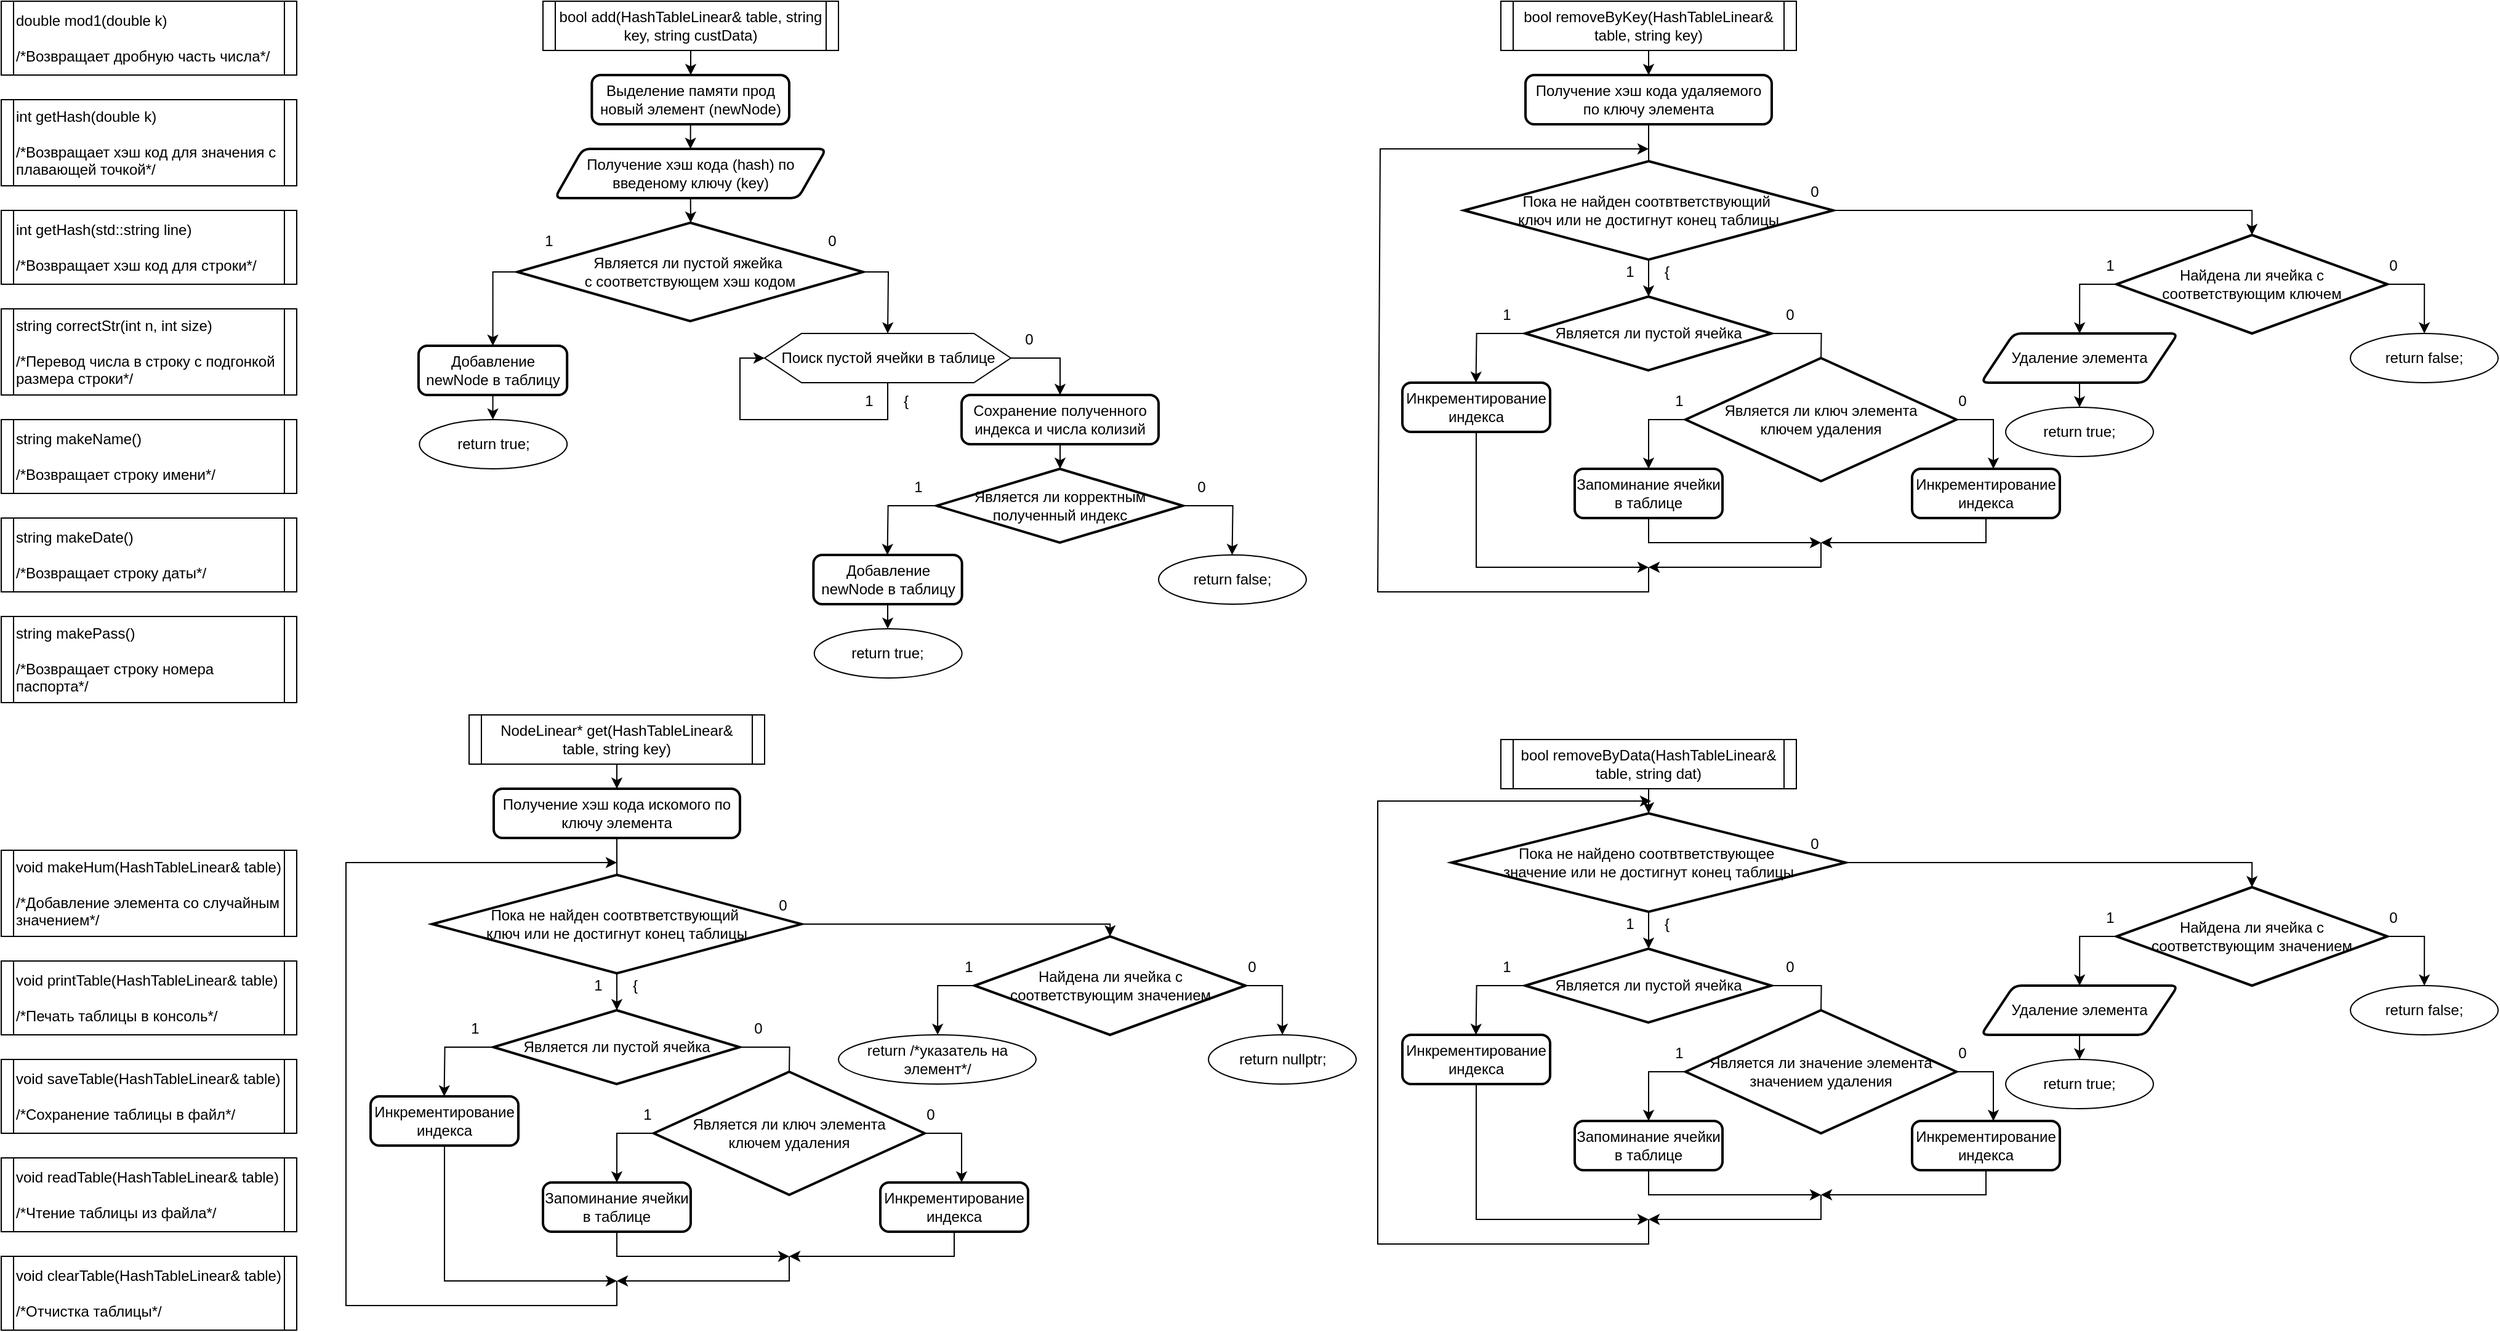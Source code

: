 <mxfile version="24.4.0" type="device">
  <diagram name="Страница — 1" id="rGrHHUrXfjMIFii0UpsW">
    <mxGraphModel dx="1095" dy="1260" grid="1" gridSize="10" guides="1" tooltips="1" connect="1" arrows="1" fold="1" page="1" pageScale="1" pageWidth="827" pageHeight="1169" math="0" shadow="0">
      <root>
        <mxCell id="0" />
        <mxCell id="1" parent="0" />
        <mxCell id="qYmYGDqK28Jx-tqPWHub-1" value="double mod1(double k)&lt;div&gt;&lt;br&gt;&lt;/div&gt;&lt;div&gt;/*Возвращает дробную часть числа*/&lt;/div&gt;" style="shape=process;whiteSpace=wrap;html=1;backgroundOutline=1;align=left;size=0.042;" parent="1" vertex="1">
          <mxGeometry x="40" y="40" width="240" height="60" as="geometry" />
        </mxCell>
        <mxCell id="qYmYGDqK28Jx-tqPWHub-2" value="int getHash(double k)&lt;div&gt;&lt;br&gt;&lt;/div&gt;&lt;div&gt;/*Возвращает хэш код для значения с плавающей точкой*/&lt;/div&gt;" style="shape=process;whiteSpace=wrap;html=1;backgroundOutline=1;align=left;size=0.042;" parent="1" vertex="1">
          <mxGeometry x="40" y="120" width="240" height="70" as="geometry" />
        </mxCell>
        <mxCell id="qYmYGDqK28Jx-tqPWHub-4" value="int getHash(std::string line)&lt;div&gt;&lt;br&gt;&lt;/div&gt;&lt;div&gt;/&lt;span style=&quot;background-color: initial;&quot;&gt;*Возвращает хэш код для строки*/&lt;/span&gt;&lt;/div&gt;" style="shape=process;whiteSpace=wrap;html=1;backgroundOutline=1;align=left;size=0.042;" parent="1" vertex="1">
          <mxGeometry x="40" y="210" width="240" height="60" as="geometry" />
        </mxCell>
        <mxCell id="qYmYGDqK28Jx-tqPWHub-5" value="string correctStr(int n, int size)&lt;br&gt;&lt;div&gt;&lt;br&gt;&lt;/div&gt;&lt;div&gt;/*Перевод числа в строку с подгонкой размера строки*/&lt;/div&gt;" style="shape=process;whiteSpace=wrap;html=1;backgroundOutline=1;align=left;size=0.042;" parent="1" vertex="1">
          <mxGeometry x="40" y="290" width="240" height="70" as="geometry" />
        </mxCell>
        <mxCell id="qYmYGDqK28Jx-tqPWHub-8" value="string makeName()&lt;div&gt;&lt;br&gt;&lt;/div&gt;&lt;div&gt;/*Возвращает строку имени*/&lt;/div&gt;" style="shape=process;whiteSpace=wrap;html=1;backgroundOutline=1;align=left;size=0.042;" parent="1" vertex="1">
          <mxGeometry x="40" y="380" width="240" height="60" as="geometry" />
        </mxCell>
        <mxCell id="qYmYGDqK28Jx-tqPWHub-9" value="string makeDate()&lt;div&gt;&lt;br&gt;&lt;/div&gt;&lt;div&gt;/*Возвращает строку даты*/&lt;/div&gt;" style="shape=process;whiteSpace=wrap;html=1;backgroundOutline=1;align=left;size=0.042;" parent="1" vertex="1">
          <mxGeometry x="40" y="460" width="240" height="60" as="geometry" />
        </mxCell>
        <mxCell id="qYmYGDqK28Jx-tqPWHub-10" value="&lt;div&gt;string makePass()&lt;br&gt;&lt;/div&gt;&lt;div&gt;&lt;br&gt;&lt;/div&gt;&lt;div&gt;/*Возвращает строку номера паспорта*/&lt;/div&gt;" style="shape=process;whiteSpace=wrap;html=1;backgroundOutline=1;align=left;size=0.042;" parent="1" vertex="1">
          <mxGeometry x="40" y="540" width="240" height="70" as="geometry" />
        </mxCell>
        <mxCell id="qYmYGDqK28Jx-tqPWHub-12" style="edgeStyle=orthogonalEdgeStyle;rounded=0;orthogonalLoop=1;jettySize=auto;html=1;exitX=0.5;exitY=1;exitDx=0;exitDy=0;" parent="1" source="qYmYGDqK28Jx-tqPWHub-11" target="qYmYGDqK28Jx-tqPWHub-13" edge="1">
          <mxGeometry relative="1" as="geometry">
            <mxPoint x="599.842" y="120" as="targetPoint" />
          </mxGeometry>
        </mxCell>
        <mxCell id="qYmYGDqK28Jx-tqPWHub-11" value="bool add(HashTableLinear&amp;amp; table, string key, string custData)" style="shape=process;whiteSpace=wrap;html=1;backgroundOutline=1;size=0.042;" parent="1" vertex="1">
          <mxGeometry x="480" y="40" width="240" height="40" as="geometry" />
        </mxCell>
        <mxCell id="qYmYGDqK28Jx-tqPWHub-14" style="edgeStyle=orthogonalEdgeStyle;rounded=0;orthogonalLoop=1;jettySize=auto;html=1;exitX=0.5;exitY=1;exitDx=0;exitDy=0;" parent="1" source="qYmYGDqK28Jx-tqPWHub-13" target="qYmYGDqK28Jx-tqPWHub-15" edge="1">
          <mxGeometry relative="1" as="geometry">
            <mxPoint x="599.842" y="180" as="targetPoint" />
          </mxGeometry>
        </mxCell>
        <mxCell id="qYmYGDqK28Jx-tqPWHub-13" value="Выделение памяти прод новый элемент (newNode)" style="rounded=1;whiteSpace=wrap;html=1;absoluteArcSize=1;arcSize=14;strokeWidth=2;" parent="1" vertex="1">
          <mxGeometry x="519.68" y="100" width="160.32" height="40" as="geometry" />
        </mxCell>
        <mxCell id="qYmYGDqK28Jx-tqPWHub-16" style="edgeStyle=orthogonalEdgeStyle;rounded=0;orthogonalLoop=1;jettySize=auto;html=1;exitX=0.5;exitY=1;exitDx=0;exitDy=0;" parent="1" source="qYmYGDqK28Jx-tqPWHub-15" edge="1">
          <mxGeometry relative="1" as="geometry">
            <mxPoint x="600" y="220" as="targetPoint" />
          </mxGeometry>
        </mxCell>
        <mxCell id="qYmYGDqK28Jx-tqPWHub-15" value="Получение хэш кода (hash) по введеному ключу (key)" style="shape=parallelogram;html=1;strokeWidth=2;perimeter=parallelogramPerimeter;whiteSpace=wrap;rounded=1;arcSize=12;size=0.103;" parent="1" vertex="1">
          <mxGeometry x="489.68" y="160" width="220.32" height="40" as="geometry" />
        </mxCell>
        <mxCell id="qYmYGDqK28Jx-tqPWHub-23" style="edgeStyle=orthogonalEdgeStyle;rounded=0;orthogonalLoop=1;jettySize=auto;html=1;exitX=0;exitY=0.5;exitDx=0;exitDy=0;exitPerimeter=0;entryX=0.5;entryY=0;entryDx=0;entryDy=0;" parent="1" source="qYmYGDqK28Jx-tqPWHub-25" target="qYmYGDqK28Jx-tqPWHub-28" edge="1">
          <mxGeometry relative="1" as="geometry">
            <mxPoint x="440" y="310" as="targetPoint" />
            <Array as="points">
              <mxPoint x="439" y="260" />
            </Array>
          </mxGeometry>
        </mxCell>
        <mxCell id="qYmYGDqK28Jx-tqPWHub-24" style="edgeStyle=orthogonalEdgeStyle;rounded=0;orthogonalLoop=1;jettySize=auto;html=1;exitX=1;exitY=0.5;exitDx=0;exitDy=0;exitPerimeter=0;" parent="1" source="qYmYGDqK28Jx-tqPWHub-25" edge="1">
          <mxGeometry relative="1" as="geometry">
            <mxPoint x="760" y="310" as="targetPoint" />
          </mxGeometry>
        </mxCell>
        <mxCell id="qYmYGDqK28Jx-tqPWHub-25" value="Является ли пустой яжейка&amp;nbsp;&lt;div&gt;с соответствующем хэш кодом&lt;/div&gt;" style="strokeWidth=2;html=1;shape=mxgraph.flowchart.decision;whiteSpace=wrap;" parent="1" vertex="1">
          <mxGeometry x="459.2" y="220" width="280.8" height="80" as="geometry" />
        </mxCell>
        <mxCell id="qYmYGDqK28Jx-tqPWHub-26" value="1" style="text;html=1;strokeColor=none;fillColor=none;align=center;verticalAlign=middle;whiteSpace=wrap;rounded=0;" parent="1" vertex="1">
          <mxGeometry x="469.6" y="220" width="30" height="30" as="geometry" />
        </mxCell>
        <mxCell id="qYmYGDqK28Jx-tqPWHub-27" value="0" style="text;html=1;strokeColor=none;fillColor=none;align=center;verticalAlign=middle;whiteSpace=wrap;rounded=0;" parent="1" vertex="1">
          <mxGeometry x="699.6" y="220" width="30" height="30" as="geometry" />
        </mxCell>
        <mxCell id="qYmYGDqK28Jx-tqPWHub-29" style="edgeStyle=orthogonalEdgeStyle;rounded=0;orthogonalLoop=1;jettySize=auto;html=1;exitX=0.5;exitY=1;exitDx=0;exitDy=0;" parent="1" source="qYmYGDqK28Jx-tqPWHub-28" target="qYmYGDqK28Jx-tqPWHub-30" edge="1">
          <mxGeometry relative="1" as="geometry">
            <mxPoint x="439.63" y="400" as="targetPoint" />
          </mxGeometry>
        </mxCell>
        <mxCell id="qYmYGDqK28Jx-tqPWHub-28" value="Добавление newNode в таблицу" style="rounded=1;whiteSpace=wrap;html=1;absoluteArcSize=1;arcSize=14;strokeWidth=2;" parent="1" vertex="1">
          <mxGeometry x="378.96" y="320" width="120.64" height="40" as="geometry" />
        </mxCell>
        <mxCell id="qYmYGDqK28Jx-tqPWHub-30" value="return true;" style="ellipse;whiteSpace=wrap;html=1;" parent="1" vertex="1">
          <mxGeometry x="379.63" y="380" width="120" height="40" as="geometry" />
        </mxCell>
        <mxCell id="qYmYGDqK28Jx-tqPWHub-31" style="edgeStyle=orthogonalEdgeStyle;rounded=0;orthogonalLoop=1;jettySize=auto;html=1;exitX=0.5;exitY=1;exitDx=0;exitDy=0;entryX=0;entryY=0.5;entryDx=0;entryDy=0;" parent="1" source="qYmYGDqK28Jx-tqPWHub-33" target="qYmYGDqK28Jx-tqPWHub-33" edge="1">
          <mxGeometry relative="1" as="geometry">
            <mxPoint x="760" y="390" as="targetPoint" />
            <Array as="points">
              <mxPoint x="760" y="380" />
              <mxPoint x="640" y="380" />
              <mxPoint x="640" y="330" />
            </Array>
          </mxGeometry>
        </mxCell>
        <mxCell id="qYmYGDqK28Jx-tqPWHub-32" style="edgeStyle=orthogonalEdgeStyle;rounded=0;orthogonalLoop=1;jettySize=auto;html=1;exitX=1;exitY=0.5;exitDx=0;exitDy=0;" parent="1" source="qYmYGDqK28Jx-tqPWHub-33" edge="1">
          <mxGeometry relative="1" as="geometry">
            <mxPoint x="900" y="360" as="targetPoint" />
            <Array as="points">
              <mxPoint x="900" y="330" />
            </Array>
          </mxGeometry>
        </mxCell>
        <mxCell id="qYmYGDqK28Jx-tqPWHub-33" value="Поиск пустой ячейки в таблице" style="verticalLabelPosition=middle;verticalAlign=middle;html=1;shape=hexagon;perimeter=hexagonPerimeter2;arcSize=6;size=0.15;labelPosition=center;align=center;" parent="1" vertex="1">
          <mxGeometry x="660" y="310" width="200" height="40" as="geometry" />
        </mxCell>
        <mxCell id="qYmYGDqK28Jx-tqPWHub-34" value="1" style="text;html=1;strokeColor=none;fillColor=none;align=center;verticalAlign=middle;whiteSpace=wrap;rounded=0;" parent="1" vertex="1">
          <mxGeometry x="730" y="350" width="30" height="30" as="geometry" />
        </mxCell>
        <mxCell id="qYmYGDqK28Jx-tqPWHub-35" value="{" style="text;html=1;strokeColor=none;fillColor=none;align=center;verticalAlign=middle;whiteSpace=wrap;rounded=0;" parent="1" vertex="1">
          <mxGeometry x="760" y="350" width="30" height="30" as="geometry" />
        </mxCell>
        <mxCell id="qYmYGDqK28Jx-tqPWHub-36" value="0" style="text;html=1;strokeColor=none;fillColor=none;align=center;verticalAlign=middle;whiteSpace=wrap;rounded=0;" parent="1" vertex="1">
          <mxGeometry x="860" y="300" width="30" height="30" as="geometry" />
        </mxCell>
        <mxCell id="qYmYGDqK28Jx-tqPWHub-39" style="edgeStyle=orthogonalEdgeStyle;rounded=0;orthogonalLoop=1;jettySize=auto;html=1;exitX=0.5;exitY=1;exitDx=0;exitDy=0;" parent="1" source="qYmYGDqK28Jx-tqPWHub-38" edge="1">
          <mxGeometry relative="1" as="geometry">
            <mxPoint x="900" y="420" as="targetPoint" />
          </mxGeometry>
        </mxCell>
        <mxCell id="qYmYGDqK28Jx-tqPWHub-38" value="Сохранение полученного индекса и числа колизий" style="rounded=1;whiteSpace=wrap;html=1;absoluteArcSize=1;arcSize=14;strokeWidth=2;" parent="1" vertex="1">
          <mxGeometry x="820" y="360" width="160" height="40" as="geometry" />
        </mxCell>
        <mxCell id="qYmYGDqK28Jx-tqPWHub-40" style="edgeStyle=orthogonalEdgeStyle;rounded=0;orthogonalLoop=1;jettySize=auto;html=1;exitX=0;exitY=0.5;exitDx=0;exitDy=0;exitPerimeter=0;" parent="1" source="qYmYGDqK28Jx-tqPWHub-42" edge="1">
          <mxGeometry relative="1" as="geometry">
            <mxPoint x="759.75" y="490" as="targetPoint" />
          </mxGeometry>
        </mxCell>
        <mxCell id="qYmYGDqK28Jx-tqPWHub-41" style="edgeStyle=orthogonalEdgeStyle;rounded=0;orthogonalLoop=1;jettySize=auto;html=1;exitX=1;exitY=0.5;exitDx=0;exitDy=0;exitPerimeter=0;" parent="1" source="qYmYGDqK28Jx-tqPWHub-42" edge="1">
          <mxGeometry relative="1" as="geometry">
            <mxPoint x="1039.75" y="490" as="targetPoint" />
          </mxGeometry>
        </mxCell>
        <mxCell id="qYmYGDqK28Jx-tqPWHub-42" value="Является ли корректным полученный индекс" style="strokeWidth=2;html=1;shape=mxgraph.flowchart.decision;whiteSpace=wrap;" parent="1" vertex="1">
          <mxGeometry x="799.75" y="420" width="200" height="60" as="geometry" />
        </mxCell>
        <mxCell id="qYmYGDqK28Jx-tqPWHub-43" value="1" style="text;html=1;strokeColor=none;fillColor=none;align=center;verticalAlign=middle;whiteSpace=wrap;rounded=0;" parent="1" vertex="1">
          <mxGeometry x="769.75" y="420" width="30" height="30" as="geometry" />
        </mxCell>
        <mxCell id="qYmYGDqK28Jx-tqPWHub-44" value="0" style="text;html=1;strokeColor=none;fillColor=none;align=center;verticalAlign=middle;whiteSpace=wrap;rounded=0;" parent="1" vertex="1">
          <mxGeometry x="999.75" y="420" width="30" height="30" as="geometry" />
        </mxCell>
        <mxCell id="qYmYGDqK28Jx-tqPWHub-45" style="edgeStyle=orthogonalEdgeStyle;rounded=0;orthogonalLoop=1;jettySize=auto;html=1;exitX=0.5;exitY=1;exitDx=0;exitDy=0;" parent="1" source="qYmYGDqK28Jx-tqPWHub-46" target="qYmYGDqK28Jx-tqPWHub-47" edge="1">
          <mxGeometry relative="1" as="geometry">
            <mxPoint x="760.34" y="570" as="targetPoint" />
          </mxGeometry>
        </mxCell>
        <mxCell id="qYmYGDqK28Jx-tqPWHub-46" value="Добавление newNode в таблицу" style="rounded=1;whiteSpace=wrap;html=1;absoluteArcSize=1;arcSize=14;strokeWidth=2;" parent="1" vertex="1">
          <mxGeometry x="699.67" y="490" width="120.64" height="40" as="geometry" />
        </mxCell>
        <mxCell id="qYmYGDqK28Jx-tqPWHub-47" value="return true;" style="ellipse;whiteSpace=wrap;html=1;" parent="1" vertex="1">
          <mxGeometry x="700.34" y="550" width="120" height="40" as="geometry" />
        </mxCell>
        <mxCell id="qYmYGDqK28Jx-tqPWHub-48" value="return false;" style="ellipse;whiteSpace=wrap;html=1;" parent="1" vertex="1">
          <mxGeometry x="980.0" y="490" width="120" height="40" as="geometry" />
        </mxCell>
        <mxCell id="qYmYGDqK28Jx-tqPWHub-50" value="void makeHum(HashTableLinear&amp;amp; table)&lt;div&gt;&lt;br&gt;&lt;/div&gt;&lt;div&gt;/*Добавление элемента со случайным значением*/&lt;/div&gt;" style="shape=process;whiteSpace=wrap;html=1;backgroundOutline=1;align=left;size=0.042;" parent="1" vertex="1">
          <mxGeometry x="40" y="730" width="240" height="70" as="geometry" />
        </mxCell>
        <mxCell id="qYmYGDqK28Jx-tqPWHub-52" style="edgeStyle=orthogonalEdgeStyle;rounded=0;orthogonalLoop=1;jettySize=auto;html=1;exitX=0.5;exitY=1;exitDx=0;exitDy=0;" parent="1" source="qYmYGDqK28Jx-tqPWHub-51" target="qYmYGDqK28Jx-tqPWHub-53" edge="1">
          <mxGeometry relative="1" as="geometry">
            <mxPoint x="1378" y="120" as="targetPoint" />
          </mxGeometry>
        </mxCell>
        <mxCell id="qYmYGDqK28Jx-tqPWHub-51" value="bool removeByKey(HashTableLinear&amp;amp; table, string key)" style="shape=process;whiteSpace=wrap;html=1;backgroundOutline=1;size=0.042;" parent="1" vertex="1">
          <mxGeometry x="1258" y="40" width="240" height="40" as="geometry" />
        </mxCell>
        <mxCell id="qYmYGDqK28Jx-tqPWHub-54" style="edgeStyle=orthogonalEdgeStyle;rounded=0;orthogonalLoop=1;jettySize=auto;html=1;exitX=0.5;exitY=1;exitDx=0;exitDy=0;" parent="1" source="qYmYGDqK28Jx-tqPWHub-53" edge="1">
          <mxGeometry relative="1" as="geometry">
            <mxPoint x="1378.13" y="180" as="targetPoint" />
          </mxGeometry>
        </mxCell>
        <mxCell id="qYmYGDqK28Jx-tqPWHub-53" value="Получение хэш кода удаляемого по ключу&amp;nbsp;элемента" style="rounded=1;whiteSpace=wrap;html=1;absoluteArcSize=1;arcSize=14;strokeWidth=2;" parent="1" vertex="1">
          <mxGeometry x="1278" y="100" width="200" height="40" as="geometry" />
        </mxCell>
        <mxCell id="qYmYGDqK28Jx-tqPWHub-55" style="edgeStyle=orthogonalEdgeStyle;rounded=0;orthogonalLoop=1;jettySize=auto;html=1;exitX=1;exitY=0.5;exitDx=0;exitDy=0;exitPerimeter=0;entryX=0.5;entryY=0;entryDx=0;entryDy=0;entryPerimeter=0;" parent="1" source="qYmYGDqK28Jx-tqPWHub-57" target="qYmYGDqK28Jx-tqPWHub-81" edge="1">
          <mxGeometry relative="1" as="geometry">
            <mxPoint x="1798" y="230" as="targetPoint" />
            <Array as="points">
              <mxPoint x="1868" y="210" />
            </Array>
          </mxGeometry>
        </mxCell>
        <mxCell id="qYmYGDqK28Jx-tqPWHub-56" style="edgeStyle=orthogonalEdgeStyle;rounded=0;orthogonalLoop=1;jettySize=auto;html=1;exitX=0.5;exitY=1;exitDx=0;exitDy=0;exitPerimeter=0;" parent="1" source="qYmYGDqK28Jx-tqPWHub-57" edge="1">
          <mxGeometry relative="1" as="geometry">
            <mxPoint x="1378" y="280" as="targetPoint" />
          </mxGeometry>
        </mxCell>
        <mxCell id="qYmYGDqK28Jx-tqPWHub-57" value="Пока не найден соотвтветствующий&amp;nbsp;&lt;div&gt;ключ или не достигнут конец таблицы&lt;/div&gt;" style="strokeWidth=2;html=1;shape=mxgraph.flowchart.decision;whiteSpace=wrap;" parent="1" vertex="1">
          <mxGeometry x="1228" y="170" width="300" height="80" as="geometry" />
        </mxCell>
        <mxCell id="qYmYGDqK28Jx-tqPWHub-58" value="1" style="text;html=1;strokeColor=none;fillColor=none;align=center;verticalAlign=middle;whiteSpace=wrap;rounded=0;" parent="1" vertex="1">
          <mxGeometry x="1348" y="245" width="30" height="30" as="geometry" />
        </mxCell>
        <mxCell id="qYmYGDqK28Jx-tqPWHub-59" value="0" style="text;html=1;strokeColor=none;fillColor=none;align=center;verticalAlign=middle;whiteSpace=wrap;rounded=0;" parent="1" vertex="1">
          <mxGeometry x="1498" y="180" width="30" height="30" as="geometry" />
        </mxCell>
        <mxCell id="qYmYGDqK28Jx-tqPWHub-60" value="{" style="text;html=1;strokeColor=none;fillColor=none;align=center;verticalAlign=middle;whiteSpace=wrap;rounded=0;" parent="1" vertex="1">
          <mxGeometry x="1378" y="245" width="30" height="30" as="geometry" />
        </mxCell>
        <mxCell id="qYmYGDqK28Jx-tqPWHub-61" style="edgeStyle=orthogonalEdgeStyle;rounded=0;orthogonalLoop=1;jettySize=auto;html=1;exitX=0;exitY=0.5;exitDx=0;exitDy=0;exitPerimeter=0;" parent="1" source="qYmYGDqK28Jx-tqPWHub-63" edge="1">
          <mxGeometry relative="1" as="geometry">
            <mxPoint x="1237.76" y="350" as="targetPoint" />
          </mxGeometry>
        </mxCell>
        <mxCell id="qYmYGDqK28Jx-tqPWHub-62" style="edgeStyle=orthogonalEdgeStyle;rounded=0;orthogonalLoop=1;jettySize=auto;html=1;exitX=1;exitY=0.5;exitDx=0;exitDy=0;exitPerimeter=0;" parent="1" source="qYmYGDqK28Jx-tqPWHub-63" edge="1">
          <mxGeometry relative="1" as="geometry">
            <mxPoint x="1517.76" y="350" as="targetPoint" />
          </mxGeometry>
        </mxCell>
        <mxCell id="qYmYGDqK28Jx-tqPWHub-63" value="Является ли пустой ячейка" style="strokeWidth=2;html=1;shape=mxgraph.flowchart.decision;whiteSpace=wrap;" parent="1" vertex="1">
          <mxGeometry x="1277.76" y="280" width="200" height="60" as="geometry" />
        </mxCell>
        <mxCell id="qYmYGDqK28Jx-tqPWHub-64" value="1" style="text;html=1;strokeColor=none;fillColor=none;align=center;verticalAlign=middle;whiteSpace=wrap;rounded=0;" parent="1" vertex="1">
          <mxGeometry x="1247.76" y="280" width="30" height="30" as="geometry" />
        </mxCell>
        <mxCell id="qYmYGDqK28Jx-tqPWHub-65" value="0" style="text;html=1;strokeColor=none;fillColor=none;align=center;verticalAlign=middle;whiteSpace=wrap;rounded=0;" parent="1" vertex="1">
          <mxGeometry x="1477.76" y="280" width="30" height="30" as="geometry" />
        </mxCell>
        <mxCell id="qYmYGDqK28Jx-tqPWHub-76" style="edgeStyle=orthogonalEdgeStyle;rounded=0;orthogonalLoop=1;jettySize=auto;html=1;exitX=0.5;exitY=1;exitDx=0;exitDy=0;" parent="1" source="qYmYGDqK28Jx-tqPWHub-66" edge="1">
          <mxGeometry relative="1" as="geometry">
            <mxPoint x="1378" y="500" as="targetPoint" />
            <Array as="points">
              <mxPoint x="1238" y="500" />
              <mxPoint x="1378" y="500" />
            </Array>
          </mxGeometry>
        </mxCell>
        <mxCell id="qYmYGDqK28Jx-tqPWHub-66" value="Инкрементирование индекса" style="rounded=1;whiteSpace=wrap;html=1;absoluteArcSize=1;arcSize=14;strokeWidth=2;" parent="1" vertex="1">
          <mxGeometry x="1178" y="350" width="120" height="40" as="geometry" />
        </mxCell>
        <mxCell id="qYmYGDqK28Jx-tqPWHub-67" style="edgeStyle=orthogonalEdgeStyle;rounded=0;orthogonalLoop=1;jettySize=auto;html=1;exitX=0;exitY=0.5;exitDx=0;exitDy=0;exitPerimeter=0;" parent="1" source="qYmYGDqK28Jx-tqPWHub-69" edge="1">
          <mxGeometry relative="1" as="geometry">
            <mxPoint x="1378" y="420" as="targetPoint" />
            <Array as="points">
              <mxPoint x="1378" y="380" />
            </Array>
          </mxGeometry>
        </mxCell>
        <mxCell id="qYmYGDqK28Jx-tqPWHub-68" style="edgeStyle=orthogonalEdgeStyle;rounded=0;orthogonalLoop=1;jettySize=auto;html=1;exitX=1;exitY=0.5;exitDx=0;exitDy=0;exitPerimeter=0;" parent="1" source="qYmYGDqK28Jx-tqPWHub-69" edge="1">
          <mxGeometry relative="1" as="geometry">
            <mxPoint x="1658" y="420" as="targetPoint" />
            <Array as="points">
              <mxPoint x="1658" y="380" />
            </Array>
          </mxGeometry>
        </mxCell>
        <mxCell id="qYmYGDqK28Jx-tqPWHub-69" value="Является ли ключ элемента&lt;div&gt;ключем удаления&lt;/div&gt;" style="strokeWidth=2;html=1;shape=mxgraph.flowchart.decision;whiteSpace=wrap;" parent="1" vertex="1">
          <mxGeometry x="1408" y="330" width="220" height="100" as="geometry" />
        </mxCell>
        <mxCell id="qYmYGDqK28Jx-tqPWHub-70" value="1" style="text;html=1;strokeColor=none;fillColor=none;align=center;verticalAlign=middle;whiteSpace=wrap;rounded=0;" parent="1" vertex="1">
          <mxGeometry x="1388" y="350" width="30" height="30" as="geometry" />
        </mxCell>
        <mxCell id="qYmYGDqK28Jx-tqPWHub-71" value="0" style="text;html=1;strokeColor=none;fillColor=none;align=center;verticalAlign=middle;whiteSpace=wrap;rounded=0;" parent="1" vertex="1">
          <mxGeometry x="1618" y="350" width="30" height="30" as="geometry" />
        </mxCell>
        <mxCell id="qYmYGDqK28Jx-tqPWHub-75" style="edgeStyle=orthogonalEdgeStyle;rounded=0;orthogonalLoop=1;jettySize=auto;html=1;exitX=0.5;exitY=1;exitDx=0;exitDy=0;" parent="1" source="qYmYGDqK28Jx-tqPWHub-72" edge="1">
          <mxGeometry relative="1" as="geometry">
            <mxPoint x="1518" y="480" as="targetPoint" />
            <Array as="points">
              <mxPoint x="1652" y="480" />
            </Array>
          </mxGeometry>
        </mxCell>
        <mxCell id="qYmYGDqK28Jx-tqPWHub-72" value="Инкрементирование индекса" style="rounded=1;whiteSpace=wrap;html=1;absoluteArcSize=1;arcSize=14;strokeWidth=2;" parent="1" vertex="1">
          <mxGeometry x="1592" y="420" width="120" height="40" as="geometry" />
        </mxCell>
        <mxCell id="qYmYGDqK28Jx-tqPWHub-74" style="edgeStyle=orthogonalEdgeStyle;rounded=0;orthogonalLoop=1;jettySize=auto;html=1;exitX=0.5;exitY=1;exitDx=0;exitDy=0;" parent="1" source="qYmYGDqK28Jx-tqPWHub-73" edge="1">
          <mxGeometry relative="1" as="geometry">
            <mxPoint x="1518" y="480" as="targetPoint" />
            <Array as="points">
              <mxPoint x="1378" y="480" />
            </Array>
          </mxGeometry>
        </mxCell>
        <mxCell id="qYmYGDqK28Jx-tqPWHub-73" value="Запоминание ячейки в таблице" style="rounded=1;whiteSpace=wrap;html=1;absoluteArcSize=1;arcSize=14;strokeWidth=2;" parent="1" vertex="1">
          <mxGeometry x="1318" y="420" width="120" height="40" as="geometry" />
        </mxCell>
        <mxCell id="qYmYGDqK28Jx-tqPWHub-77" value="" style="endArrow=classic;html=1;rounded=0;" parent="1" edge="1">
          <mxGeometry width="50" height="50" relative="1" as="geometry">
            <mxPoint x="1518" y="480" as="sourcePoint" />
            <mxPoint x="1378" y="500" as="targetPoint" />
            <Array as="points">
              <mxPoint x="1518" y="500" />
              <mxPoint x="1448" y="500" />
            </Array>
          </mxGeometry>
        </mxCell>
        <mxCell id="qYmYGDqK28Jx-tqPWHub-78" value="" style="endArrow=classic;html=1;rounded=0;" parent="1" edge="1">
          <mxGeometry width="50" height="50" relative="1" as="geometry">
            <mxPoint x="1378" y="500" as="sourcePoint" />
            <mxPoint x="1378" y="160" as="targetPoint" />
            <Array as="points">
              <mxPoint x="1378" y="520" />
              <mxPoint x="1158" y="520" />
              <mxPoint x="1160" y="160" />
            </Array>
          </mxGeometry>
        </mxCell>
        <mxCell id="qYmYGDqK28Jx-tqPWHub-79" style="edgeStyle=orthogonalEdgeStyle;rounded=0;orthogonalLoop=1;jettySize=auto;html=1;exitX=0;exitY=0.5;exitDx=0;exitDy=0;exitPerimeter=0;" parent="1" source="qYmYGDqK28Jx-tqPWHub-81" edge="1">
          <mxGeometry relative="1" as="geometry">
            <mxPoint x="1728.05" y="310" as="targetPoint" />
            <Array as="points">
              <mxPoint x="1728.05" y="270" />
            </Array>
          </mxGeometry>
        </mxCell>
        <mxCell id="qYmYGDqK28Jx-tqPWHub-80" style="edgeStyle=orthogonalEdgeStyle;rounded=0;orthogonalLoop=1;jettySize=auto;html=1;exitX=1;exitY=0.5;exitDx=0;exitDy=0;exitPerimeter=0;" parent="1" source="qYmYGDqK28Jx-tqPWHub-81" edge="1">
          <mxGeometry relative="1" as="geometry">
            <mxPoint x="2008.05" y="310" as="targetPoint" />
            <Array as="points">
              <mxPoint x="2008.05" y="270" />
            </Array>
          </mxGeometry>
        </mxCell>
        <mxCell id="qYmYGDqK28Jx-tqPWHub-81" value="Найдена ли ячейка с соответствующим ключем" style="strokeWidth=2;html=1;shape=mxgraph.flowchart.decision;whiteSpace=wrap;" parent="1" vertex="1">
          <mxGeometry x="1758.05" y="230" width="220" height="80" as="geometry" />
        </mxCell>
        <mxCell id="qYmYGDqK28Jx-tqPWHub-82" value="1" style="text;html=1;strokeColor=none;fillColor=none;align=center;verticalAlign=middle;whiteSpace=wrap;rounded=0;" parent="1" vertex="1">
          <mxGeometry x="1738.05" y="240" width="30" height="30" as="geometry" />
        </mxCell>
        <mxCell id="qYmYGDqK28Jx-tqPWHub-83" value="0" style="text;html=1;strokeColor=none;fillColor=none;align=center;verticalAlign=middle;whiteSpace=wrap;rounded=0;" parent="1" vertex="1">
          <mxGeometry x="1968.05" y="240" width="30" height="30" as="geometry" />
        </mxCell>
        <mxCell id="qYmYGDqK28Jx-tqPWHub-88" style="edgeStyle=orthogonalEdgeStyle;rounded=0;orthogonalLoop=1;jettySize=auto;html=1;exitX=0.5;exitY=1;exitDx=0;exitDy=0;entryX=0.5;entryY=0;entryDx=0;entryDy=0;" parent="1" source="qYmYGDqK28Jx-tqPWHub-84" target="qYmYGDqK28Jx-tqPWHub-85" edge="1">
          <mxGeometry relative="1" as="geometry" />
        </mxCell>
        <mxCell id="qYmYGDqK28Jx-tqPWHub-84" value="Удаление элемента" style="shape=parallelogram;html=1;strokeWidth=2;perimeter=parallelogramPerimeter;whiteSpace=wrap;rounded=1;arcSize=12;size=0.167;" parent="1" vertex="1">
          <mxGeometry x="1648" y="310" width="160" height="40" as="geometry" />
        </mxCell>
        <mxCell id="qYmYGDqK28Jx-tqPWHub-85" value="return true;" style="ellipse;whiteSpace=wrap;html=1;" parent="1" vertex="1">
          <mxGeometry x="1668.0" y="370" width="120" height="40" as="geometry" />
        </mxCell>
        <mxCell id="qYmYGDqK28Jx-tqPWHub-87" value="return false;" style="ellipse;whiteSpace=wrap;html=1;" parent="1" vertex="1">
          <mxGeometry x="1948.0" y="310" width="120" height="40" as="geometry" />
        </mxCell>
        <mxCell id="qYmYGDqK28Jx-tqPWHub-89" style="edgeStyle=orthogonalEdgeStyle;rounded=0;orthogonalLoop=1;jettySize=auto;html=1;exitX=0.5;exitY=1;exitDx=0;exitDy=0;entryX=0.5;entryY=0;entryDx=0;entryDy=0;entryPerimeter=0;" parent="1" source="qYmYGDqK28Jx-tqPWHub-90" target="qYmYGDqK28Jx-tqPWHub-95" edge="1">
          <mxGeometry relative="1" as="geometry">
            <mxPoint x="1378.043" y="630" as="targetPoint" />
          </mxGeometry>
        </mxCell>
        <mxCell id="qYmYGDqK28Jx-tqPWHub-90" value="bool removeByData(HashTableLinear&amp;amp; table, string dat)" style="shape=process;whiteSpace=wrap;html=1;backgroundOutline=1;size=0.042;" parent="1" vertex="1">
          <mxGeometry x="1258" y="640" width="240" height="40" as="geometry" />
        </mxCell>
        <mxCell id="qYmYGDqK28Jx-tqPWHub-93" style="edgeStyle=orthogonalEdgeStyle;rounded=0;orthogonalLoop=1;jettySize=auto;html=1;exitX=1;exitY=0.5;exitDx=0;exitDy=0;exitPerimeter=0;entryX=0.5;entryY=0;entryDx=0;entryDy=0;entryPerimeter=0;" parent="1" source="qYmYGDqK28Jx-tqPWHub-95" target="qYmYGDqK28Jx-tqPWHub-119" edge="1">
          <mxGeometry relative="1" as="geometry">
            <mxPoint x="1798" y="760" as="targetPoint" />
            <Array as="points">
              <mxPoint x="1868" y="740" />
            </Array>
          </mxGeometry>
        </mxCell>
        <mxCell id="qYmYGDqK28Jx-tqPWHub-94" style="edgeStyle=orthogonalEdgeStyle;rounded=0;orthogonalLoop=1;jettySize=auto;html=1;exitX=0.5;exitY=1;exitDx=0;exitDy=0;exitPerimeter=0;" parent="1" source="qYmYGDqK28Jx-tqPWHub-95" edge="1">
          <mxGeometry relative="1" as="geometry">
            <mxPoint x="1378" y="810" as="targetPoint" />
          </mxGeometry>
        </mxCell>
        <mxCell id="qYmYGDqK28Jx-tqPWHub-95" value="Пока не найдено соотвтветствующее&amp;nbsp;&lt;div&gt;значение или не достигнут конец таблицы&lt;/div&gt;" style="strokeWidth=2;html=1;shape=mxgraph.flowchart.decision;whiteSpace=wrap;" parent="1" vertex="1">
          <mxGeometry x="1218" y="700" width="320" height="80" as="geometry" />
        </mxCell>
        <mxCell id="qYmYGDqK28Jx-tqPWHub-96" value="1" style="text;html=1;strokeColor=none;fillColor=none;align=center;verticalAlign=middle;whiteSpace=wrap;rounded=0;" parent="1" vertex="1">
          <mxGeometry x="1348" y="775" width="30" height="30" as="geometry" />
        </mxCell>
        <mxCell id="qYmYGDqK28Jx-tqPWHub-97" value="0" style="text;html=1;strokeColor=none;fillColor=none;align=center;verticalAlign=middle;whiteSpace=wrap;rounded=0;" parent="1" vertex="1">
          <mxGeometry x="1498" y="710" width="30" height="30" as="geometry" />
        </mxCell>
        <mxCell id="qYmYGDqK28Jx-tqPWHub-98" value="{" style="text;html=1;strokeColor=none;fillColor=none;align=center;verticalAlign=middle;whiteSpace=wrap;rounded=0;" parent="1" vertex="1">
          <mxGeometry x="1378" y="775" width="30" height="30" as="geometry" />
        </mxCell>
        <mxCell id="qYmYGDqK28Jx-tqPWHub-99" style="edgeStyle=orthogonalEdgeStyle;rounded=0;orthogonalLoop=1;jettySize=auto;html=1;exitX=0;exitY=0.5;exitDx=0;exitDy=0;exitPerimeter=0;" parent="1" source="qYmYGDqK28Jx-tqPWHub-101" edge="1">
          <mxGeometry relative="1" as="geometry">
            <mxPoint x="1237.76" y="880" as="targetPoint" />
          </mxGeometry>
        </mxCell>
        <mxCell id="qYmYGDqK28Jx-tqPWHub-100" style="edgeStyle=orthogonalEdgeStyle;rounded=0;orthogonalLoop=1;jettySize=auto;html=1;exitX=1;exitY=0.5;exitDx=0;exitDy=0;exitPerimeter=0;" parent="1" source="qYmYGDqK28Jx-tqPWHub-101" edge="1">
          <mxGeometry relative="1" as="geometry">
            <mxPoint x="1517.76" y="880" as="targetPoint" />
          </mxGeometry>
        </mxCell>
        <mxCell id="qYmYGDqK28Jx-tqPWHub-101" value="Является ли пустой ячейка" style="strokeWidth=2;html=1;shape=mxgraph.flowchart.decision;whiteSpace=wrap;" parent="1" vertex="1">
          <mxGeometry x="1277.76" y="810" width="200" height="60" as="geometry" />
        </mxCell>
        <mxCell id="qYmYGDqK28Jx-tqPWHub-102" value="1" style="text;html=1;strokeColor=none;fillColor=none;align=center;verticalAlign=middle;whiteSpace=wrap;rounded=0;" parent="1" vertex="1">
          <mxGeometry x="1247.76" y="810" width="30" height="30" as="geometry" />
        </mxCell>
        <mxCell id="qYmYGDqK28Jx-tqPWHub-103" value="0" style="text;html=1;strokeColor=none;fillColor=none;align=center;verticalAlign=middle;whiteSpace=wrap;rounded=0;" parent="1" vertex="1">
          <mxGeometry x="1477.76" y="810" width="30" height="30" as="geometry" />
        </mxCell>
        <mxCell id="qYmYGDqK28Jx-tqPWHub-104" style="edgeStyle=orthogonalEdgeStyle;rounded=0;orthogonalLoop=1;jettySize=auto;html=1;exitX=0.5;exitY=1;exitDx=0;exitDy=0;" parent="1" source="qYmYGDqK28Jx-tqPWHub-105" edge="1">
          <mxGeometry relative="1" as="geometry">
            <mxPoint x="1378" y="1030" as="targetPoint" />
            <Array as="points">
              <mxPoint x="1238" y="1030" />
              <mxPoint x="1378" y="1030" />
            </Array>
          </mxGeometry>
        </mxCell>
        <mxCell id="qYmYGDqK28Jx-tqPWHub-105" value="Инкрементирование индекса" style="rounded=1;whiteSpace=wrap;html=1;absoluteArcSize=1;arcSize=14;strokeWidth=2;" parent="1" vertex="1">
          <mxGeometry x="1178" y="880" width="120" height="40" as="geometry" />
        </mxCell>
        <mxCell id="qYmYGDqK28Jx-tqPWHub-106" style="edgeStyle=orthogonalEdgeStyle;rounded=0;orthogonalLoop=1;jettySize=auto;html=1;exitX=0;exitY=0.5;exitDx=0;exitDy=0;exitPerimeter=0;" parent="1" source="qYmYGDqK28Jx-tqPWHub-108" edge="1">
          <mxGeometry relative="1" as="geometry">
            <mxPoint x="1378" y="950" as="targetPoint" />
            <Array as="points">
              <mxPoint x="1378" y="910" />
            </Array>
          </mxGeometry>
        </mxCell>
        <mxCell id="qYmYGDqK28Jx-tqPWHub-107" style="edgeStyle=orthogonalEdgeStyle;rounded=0;orthogonalLoop=1;jettySize=auto;html=1;exitX=1;exitY=0.5;exitDx=0;exitDy=0;exitPerimeter=0;" parent="1" source="qYmYGDqK28Jx-tqPWHub-108" edge="1">
          <mxGeometry relative="1" as="geometry">
            <mxPoint x="1658" y="950" as="targetPoint" />
            <Array as="points">
              <mxPoint x="1658" y="910" />
            </Array>
          </mxGeometry>
        </mxCell>
        <mxCell id="qYmYGDqK28Jx-tqPWHub-108" value="Является ли значение элемента&lt;div&gt;значением удаления&lt;/div&gt;" style="strokeWidth=2;html=1;shape=mxgraph.flowchart.decision;whiteSpace=wrap;" parent="1" vertex="1">
          <mxGeometry x="1408" y="860" width="220" height="100" as="geometry" />
        </mxCell>
        <mxCell id="qYmYGDqK28Jx-tqPWHub-109" value="1" style="text;html=1;strokeColor=none;fillColor=none;align=center;verticalAlign=middle;whiteSpace=wrap;rounded=0;" parent="1" vertex="1">
          <mxGeometry x="1388" y="880" width="30" height="30" as="geometry" />
        </mxCell>
        <mxCell id="qYmYGDqK28Jx-tqPWHub-110" value="0" style="text;html=1;strokeColor=none;fillColor=none;align=center;verticalAlign=middle;whiteSpace=wrap;rounded=0;" parent="1" vertex="1">
          <mxGeometry x="1618" y="880" width="30" height="30" as="geometry" />
        </mxCell>
        <mxCell id="qYmYGDqK28Jx-tqPWHub-111" style="edgeStyle=orthogonalEdgeStyle;rounded=0;orthogonalLoop=1;jettySize=auto;html=1;exitX=0.5;exitY=1;exitDx=0;exitDy=0;" parent="1" source="qYmYGDqK28Jx-tqPWHub-112" edge="1">
          <mxGeometry relative="1" as="geometry">
            <mxPoint x="1518" y="1010" as="targetPoint" />
            <Array as="points">
              <mxPoint x="1652" y="1010" />
            </Array>
          </mxGeometry>
        </mxCell>
        <mxCell id="qYmYGDqK28Jx-tqPWHub-112" value="Инкрементирование индекса" style="rounded=1;whiteSpace=wrap;html=1;absoluteArcSize=1;arcSize=14;strokeWidth=2;" parent="1" vertex="1">
          <mxGeometry x="1592" y="950" width="120" height="40" as="geometry" />
        </mxCell>
        <mxCell id="qYmYGDqK28Jx-tqPWHub-113" style="edgeStyle=orthogonalEdgeStyle;rounded=0;orthogonalLoop=1;jettySize=auto;html=1;exitX=0.5;exitY=1;exitDx=0;exitDy=0;" parent="1" source="qYmYGDqK28Jx-tqPWHub-114" edge="1">
          <mxGeometry relative="1" as="geometry">
            <mxPoint x="1518" y="1010" as="targetPoint" />
            <Array as="points">
              <mxPoint x="1378" y="1010" />
            </Array>
          </mxGeometry>
        </mxCell>
        <mxCell id="qYmYGDqK28Jx-tqPWHub-114" value="Запоминание ячейки в таблице" style="rounded=1;whiteSpace=wrap;html=1;absoluteArcSize=1;arcSize=14;strokeWidth=2;" parent="1" vertex="1">
          <mxGeometry x="1318" y="950" width="120" height="40" as="geometry" />
        </mxCell>
        <mxCell id="qYmYGDqK28Jx-tqPWHub-115" value="" style="endArrow=classic;html=1;rounded=0;" parent="1" edge="1">
          <mxGeometry width="50" height="50" relative="1" as="geometry">
            <mxPoint x="1518" y="1010" as="sourcePoint" />
            <mxPoint x="1378" y="1030" as="targetPoint" />
            <Array as="points">
              <mxPoint x="1518" y="1030" />
              <mxPoint x="1448" y="1030" />
            </Array>
          </mxGeometry>
        </mxCell>
        <mxCell id="qYmYGDqK28Jx-tqPWHub-116" value="" style="endArrow=classic;html=1;rounded=0;" parent="1" edge="1">
          <mxGeometry width="50" height="50" relative="1" as="geometry">
            <mxPoint x="1378" y="1030" as="sourcePoint" />
            <mxPoint x="1380" y="690" as="targetPoint" />
            <Array as="points">
              <mxPoint x="1378" y="1050" />
              <mxPoint x="1158" y="1050" />
              <mxPoint x="1158" y="690" />
            </Array>
          </mxGeometry>
        </mxCell>
        <mxCell id="qYmYGDqK28Jx-tqPWHub-117" style="edgeStyle=orthogonalEdgeStyle;rounded=0;orthogonalLoop=1;jettySize=auto;html=1;exitX=0;exitY=0.5;exitDx=0;exitDy=0;exitPerimeter=0;" parent="1" source="qYmYGDqK28Jx-tqPWHub-119" edge="1">
          <mxGeometry relative="1" as="geometry">
            <mxPoint x="1728.05" y="840" as="targetPoint" />
            <Array as="points">
              <mxPoint x="1728.05" y="800" />
            </Array>
          </mxGeometry>
        </mxCell>
        <mxCell id="qYmYGDqK28Jx-tqPWHub-118" style="edgeStyle=orthogonalEdgeStyle;rounded=0;orthogonalLoop=1;jettySize=auto;html=1;exitX=1;exitY=0.5;exitDx=0;exitDy=0;exitPerimeter=0;" parent="1" source="qYmYGDqK28Jx-tqPWHub-119" edge="1">
          <mxGeometry relative="1" as="geometry">
            <mxPoint x="2008.05" y="840" as="targetPoint" />
            <Array as="points">
              <mxPoint x="2008.05" y="800" />
            </Array>
          </mxGeometry>
        </mxCell>
        <mxCell id="qYmYGDqK28Jx-tqPWHub-119" value="Найдена ли ячейка с соответствующим значением" style="strokeWidth=2;html=1;shape=mxgraph.flowchart.decision;whiteSpace=wrap;" parent="1" vertex="1">
          <mxGeometry x="1758.05" y="760" width="220" height="80" as="geometry" />
        </mxCell>
        <mxCell id="qYmYGDqK28Jx-tqPWHub-120" value="1" style="text;html=1;strokeColor=none;fillColor=none;align=center;verticalAlign=middle;whiteSpace=wrap;rounded=0;" parent="1" vertex="1">
          <mxGeometry x="1738.05" y="770" width="30" height="30" as="geometry" />
        </mxCell>
        <mxCell id="qYmYGDqK28Jx-tqPWHub-121" value="0" style="text;html=1;strokeColor=none;fillColor=none;align=center;verticalAlign=middle;whiteSpace=wrap;rounded=0;" parent="1" vertex="1">
          <mxGeometry x="1968.05" y="770" width="30" height="30" as="geometry" />
        </mxCell>
        <mxCell id="qYmYGDqK28Jx-tqPWHub-122" style="edgeStyle=orthogonalEdgeStyle;rounded=0;orthogonalLoop=1;jettySize=auto;html=1;exitX=0.5;exitY=1;exitDx=0;exitDy=0;entryX=0.5;entryY=0;entryDx=0;entryDy=0;" parent="1" source="qYmYGDqK28Jx-tqPWHub-123" target="qYmYGDqK28Jx-tqPWHub-124" edge="1">
          <mxGeometry relative="1" as="geometry" />
        </mxCell>
        <mxCell id="qYmYGDqK28Jx-tqPWHub-123" value="Удаление элемента" style="shape=parallelogram;html=1;strokeWidth=2;perimeter=parallelogramPerimeter;whiteSpace=wrap;rounded=1;arcSize=12;size=0.167;" parent="1" vertex="1">
          <mxGeometry x="1648" y="840" width="160" height="40" as="geometry" />
        </mxCell>
        <mxCell id="qYmYGDqK28Jx-tqPWHub-124" value="return true;" style="ellipse;whiteSpace=wrap;html=1;" parent="1" vertex="1">
          <mxGeometry x="1668.0" y="900" width="120" height="40" as="geometry" />
        </mxCell>
        <mxCell id="qYmYGDqK28Jx-tqPWHub-125" value="return false;" style="ellipse;whiteSpace=wrap;html=1;" parent="1" vertex="1">
          <mxGeometry x="1948.0" y="840" width="120" height="40" as="geometry" />
        </mxCell>
        <mxCell id="qYmYGDqK28Jx-tqPWHub-152" style="edgeStyle=orthogonalEdgeStyle;rounded=0;orthogonalLoop=1;jettySize=auto;html=1;exitX=0;exitY=0.5;exitDx=0;exitDy=0;exitPerimeter=0;" parent="1" source="qYmYGDqK28Jx-tqPWHub-154" edge="1">
          <mxGeometry relative="1" as="geometry">
            <mxPoint x="800.55" y="880" as="targetPoint" />
            <Array as="points">
              <mxPoint x="800.55" y="840" />
            </Array>
          </mxGeometry>
        </mxCell>
        <mxCell id="qYmYGDqK28Jx-tqPWHub-153" style="edgeStyle=orthogonalEdgeStyle;rounded=0;orthogonalLoop=1;jettySize=auto;html=1;exitX=1;exitY=0.5;exitDx=0;exitDy=0;exitPerimeter=0;" parent="1" source="qYmYGDqK28Jx-tqPWHub-154" edge="1">
          <mxGeometry relative="1" as="geometry">
            <mxPoint x="1080.55" y="880" as="targetPoint" />
            <Array as="points">
              <mxPoint x="1080.55" y="840" />
            </Array>
          </mxGeometry>
        </mxCell>
        <mxCell id="qYmYGDqK28Jx-tqPWHub-154" value="Найдена ли ячейка с соответствующим значением" style="strokeWidth=2;html=1;shape=mxgraph.flowchart.decision;whiteSpace=wrap;" parent="1" vertex="1">
          <mxGeometry x="830.55" y="800" width="220" height="80" as="geometry" />
        </mxCell>
        <mxCell id="qYmYGDqK28Jx-tqPWHub-155" value="1" style="text;html=1;strokeColor=none;fillColor=none;align=center;verticalAlign=middle;whiteSpace=wrap;rounded=0;" parent="1" vertex="1">
          <mxGeometry x="810.55" y="810" width="30" height="30" as="geometry" />
        </mxCell>
        <mxCell id="qYmYGDqK28Jx-tqPWHub-156" value="0" style="text;html=1;strokeColor=none;fillColor=none;align=center;verticalAlign=middle;whiteSpace=wrap;rounded=0;" parent="1" vertex="1">
          <mxGeometry x="1040.55" y="810" width="30" height="30" as="geometry" />
        </mxCell>
        <mxCell id="qYmYGDqK28Jx-tqPWHub-159" value="return /*указатель на элемент*/" style="ellipse;whiteSpace=wrap;html=1;" parent="1" vertex="1">
          <mxGeometry x="720" y="880" width="160.5" height="40" as="geometry" />
        </mxCell>
        <mxCell id="qYmYGDqK28Jx-tqPWHub-160" value="return nullptr;" style="ellipse;whiteSpace=wrap;html=1;" parent="1" vertex="1">
          <mxGeometry x="1020.5" y="880" width="120" height="40" as="geometry" />
        </mxCell>
        <mxCell id="qYmYGDqK28Jx-tqPWHub-161" style="edgeStyle=orthogonalEdgeStyle;rounded=0;orthogonalLoop=1;jettySize=auto;html=1;exitX=0.5;exitY=1;exitDx=0;exitDy=0;" parent="1" source="qYmYGDqK28Jx-tqPWHub-162" target="qYmYGDqK28Jx-tqPWHub-164" edge="1">
          <mxGeometry relative="1" as="geometry">
            <mxPoint x="540" y="700" as="targetPoint" />
          </mxGeometry>
        </mxCell>
        <mxCell id="qYmYGDqK28Jx-tqPWHub-162" value="NodeLinear* get(HashTableLinear&amp;amp; table, string key)" style="shape=process;whiteSpace=wrap;html=1;backgroundOutline=1;size=0.042;" parent="1" vertex="1">
          <mxGeometry x="420" y="620" width="240" height="40" as="geometry" />
        </mxCell>
        <mxCell id="qYmYGDqK28Jx-tqPWHub-163" style="edgeStyle=orthogonalEdgeStyle;rounded=0;orthogonalLoop=1;jettySize=auto;html=1;exitX=0.5;exitY=1;exitDx=0;exitDy=0;" parent="1" source="qYmYGDqK28Jx-tqPWHub-164" edge="1">
          <mxGeometry relative="1" as="geometry">
            <mxPoint x="540.13" y="760" as="targetPoint" />
          </mxGeometry>
        </mxCell>
        <mxCell id="qYmYGDqK28Jx-tqPWHub-164" value="Получение хэш кода искомого по ключу&amp;nbsp;элемента" style="rounded=1;whiteSpace=wrap;html=1;absoluteArcSize=1;arcSize=14;strokeWidth=2;" parent="1" vertex="1">
          <mxGeometry x="440" y="680" width="200" height="40" as="geometry" />
        </mxCell>
        <mxCell id="qYmYGDqK28Jx-tqPWHub-165" style="edgeStyle=orthogonalEdgeStyle;rounded=0;orthogonalLoop=1;jettySize=auto;html=1;exitX=0.5;exitY=1;exitDx=0;exitDy=0;exitPerimeter=0;" parent="1" source="qYmYGDqK28Jx-tqPWHub-166" edge="1">
          <mxGeometry relative="1" as="geometry">
            <mxPoint x="540" y="860" as="targetPoint" />
          </mxGeometry>
        </mxCell>
        <mxCell id="qYmYGDqK28Jx-tqPWHub-166" value="Пока не найден соотвтветствующий&amp;nbsp;&lt;div&gt;ключ или не достигнут конец таблицы&lt;/div&gt;" style="strokeWidth=2;html=1;shape=mxgraph.flowchart.decision;whiteSpace=wrap;" parent="1" vertex="1">
          <mxGeometry x="390" y="750" width="300" height="80" as="geometry" />
        </mxCell>
        <mxCell id="qYmYGDqK28Jx-tqPWHub-167" value="1" style="text;html=1;strokeColor=none;fillColor=none;align=center;verticalAlign=middle;whiteSpace=wrap;rounded=0;" parent="1" vertex="1">
          <mxGeometry x="510" y="825" width="30" height="30" as="geometry" />
        </mxCell>
        <mxCell id="qYmYGDqK28Jx-tqPWHub-168" value="0" style="text;html=1;strokeColor=none;fillColor=none;align=center;verticalAlign=middle;whiteSpace=wrap;rounded=0;" parent="1" vertex="1">
          <mxGeometry x="660" y="760" width="30" height="30" as="geometry" />
        </mxCell>
        <mxCell id="qYmYGDqK28Jx-tqPWHub-169" value="{" style="text;html=1;strokeColor=none;fillColor=none;align=center;verticalAlign=middle;whiteSpace=wrap;rounded=0;" parent="1" vertex="1">
          <mxGeometry x="540" y="825" width="30" height="30" as="geometry" />
        </mxCell>
        <mxCell id="qYmYGDqK28Jx-tqPWHub-170" style="edgeStyle=orthogonalEdgeStyle;rounded=0;orthogonalLoop=1;jettySize=auto;html=1;exitX=0;exitY=0.5;exitDx=0;exitDy=0;exitPerimeter=0;" parent="1" source="qYmYGDqK28Jx-tqPWHub-172" edge="1">
          <mxGeometry relative="1" as="geometry">
            <mxPoint x="399.76" y="930" as="targetPoint" />
          </mxGeometry>
        </mxCell>
        <mxCell id="qYmYGDqK28Jx-tqPWHub-171" style="edgeStyle=orthogonalEdgeStyle;rounded=0;orthogonalLoop=1;jettySize=auto;html=1;exitX=1;exitY=0.5;exitDx=0;exitDy=0;exitPerimeter=0;" parent="1" source="qYmYGDqK28Jx-tqPWHub-172" edge="1">
          <mxGeometry relative="1" as="geometry">
            <mxPoint x="679.76" y="930" as="targetPoint" />
          </mxGeometry>
        </mxCell>
        <mxCell id="qYmYGDqK28Jx-tqPWHub-172" value="Является ли пустой ячейка" style="strokeWidth=2;html=1;shape=mxgraph.flowchart.decision;whiteSpace=wrap;" parent="1" vertex="1">
          <mxGeometry x="439.76" y="860" width="200" height="60" as="geometry" />
        </mxCell>
        <mxCell id="qYmYGDqK28Jx-tqPWHub-173" value="1" style="text;html=1;strokeColor=none;fillColor=none;align=center;verticalAlign=middle;whiteSpace=wrap;rounded=0;" parent="1" vertex="1">
          <mxGeometry x="409.76" y="860" width="30" height="30" as="geometry" />
        </mxCell>
        <mxCell id="qYmYGDqK28Jx-tqPWHub-174" value="0" style="text;html=1;strokeColor=none;fillColor=none;align=center;verticalAlign=middle;whiteSpace=wrap;rounded=0;" parent="1" vertex="1">
          <mxGeometry x="639.76" y="860" width="30" height="30" as="geometry" />
        </mxCell>
        <mxCell id="qYmYGDqK28Jx-tqPWHub-175" style="edgeStyle=orthogonalEdgeStyle;rounded=0;orthogonalLoop=1;jettySize=auto;html=1;exitX=0.5;exitY=1;exitDx=0;exitDy=0;" parent="1" source="qYmYGDqK28Jx-tqPWHub-176" edge="1">
          <mxGeometry relative="1" as="geometry">
            <mxPoint x="540" y="1080" as="targetPoint" />
            <Array as="points">
              <mxPoint x="400" y="1080" />
              <mxPoint x="540" y="1080" />
            </Array>
          </mxGeometry>
        </mxCell>
        <mxCell id="qYmYGDqK28Jx-tqPWHub-176" value="Инкрементирование индекса" style="rounded=1;whiteSpace=wrap;html=1;absoluteArcSize=1;arcSize=14;strokeWidth=2;" parent="1" vertex="1">
          <mxGeometry x="340" y="930" width="120" height="40" as="geometry" />
        </mxCell>
        <mxCell id="qYmYGDqK28Jx-tqPWHub-177" style="edgeStyle=orthogonalEdgeStyle;rounded=0;orthogonalLoop=1;jettySize=auto;html=1;exitX=0;exitY=0.5;exitDx=0;exitDy=0;exitPerimeter=0;" parent="1" source="qYmYGDqK28Jx-tqPWHub-179" edge="1">
          <mxGeometry relative="1" as="geometry">
            <mxPoint x="540" y="1000" as="targetPoint" />
            <Array as="points">
              <mxPoint x="540" y="960" />
            </Array>
          </mxGeometry>
        </mxCell>
        <mxCell id="qYmYGDqK28Jx-tqPWHub-178" style="edgeStyle=orthogonalEdgeStyle;rounded=0;orthogonalLoop=1;jettySize=auto;html=1;exitX=1;exitY=0.5;exitDx=0;exitDy=0;exitPerimeter=0;" parent="1" source="qYmYGDqK28Jx-tqPWHub-179" edge="1">
          <mxGeometry relative="1" as="geometry">
            <mxPoint x="820" y="1000" as="targetPoint" />
            <Array as="points">
              <mxPoint x="820" y="960" />
            </Array>
          </mxGeometry>
        </mxCell>
        <mxCell id="qYmYGDqK28Jx-tqPWHub-179" value="Является ли ключ элемента&lt;div&gt;ключем удаления&lt;/div&gt;" style="strokeWidth=2;html=1;shape=mxgraph.flowchart.decision;whiteSpace=wrap;" parent="1" vertex="1">
          <mxGeometry x="570" y="910" width="220" height="100" as="geometry" />
        </mxCell>
        <mxCell id="qYmYGDqK28Jx-tqPWHub-180" value="1" style="text;html=1;strokeColor=none;fillColor=none;align=center;verticalAlign=middle;whiteSpace=wrap;rounded=0;" parent="1" vertex="1">
          <mxGeometry x="550" y="930" width="30" height="30" as="geometry" />
        </mxCell>
        <mxCell id="qYmYGDqK28Jx-tqPWHub-181" value="0" style="text;html=1;strokeColor=none;fillColor=none;align=center;verticalAlign=middle;whiteSpace=wrap;rounded=0;" parent="1" vertex="1">
          <mxGeometry x="780" y="930" width="30" height="30" as="geometry" />
        </mxCell>
        <mxCell id="qYmYGDqK28Jx-tqPWHub-182" style="edgeStyle=orthogonalEdgeStyle;rounded=0;orthogonalLoop=1;jettySize=auto;html=1;exitX=0.5;exitY=1;exitDx=0;exitDy=0;" parent="1" source="qYmYGDqK28Jx-tqPWHub-183" edge="1">
          <mxGeometry relative="1" as="geometry">
            <mxPoint x="680" y="1060" as="targetPoint" />
            <Array as="points">
              <mxPoint x="814" y="1060" />
            </Array>
          </mxGeometry>
        </mxCell>
        <mxCell id="qYmYGDqK28Jx-tqPWHub-183" value="Инкрементирование индекса" style="rounded=1;whiteSpace=wrap;html=1;absoluteArcSize=1;arcSize=14;strokeWidth=2;" parent="1" vertex="1">
          <mxGeometry x="754" y="1000" width="120" height="40" as="geometry" />
        </mxCell>
        <mxCell id="qYmYGDqK28Jx-tqPWHub-184" style="edgeStyle=orthogonalEdgeStyle;rounded=0;orthogonalLoop=1;jettySize=auto;html=1;exitX=0.5;exitY=1;exitDx=0;exitDy=0;" parent="1" source="qYmYGDqK28Jx-tqPWHub-185" edge="1">
          <mxGeometry relative="1" as="geometry">
            <mxPoint x="680" y="1060" as="targetPoint" />
            <Array as="points">
              <mxPoint x="540" y="1060" />
            </Array>
          </mxGeometry>
        </mxCell>
        <mxCell id="qYmYGDqK28Jx-tqPWHub-185" value="Запоминание ячейки в таблице" style="rounded=1;whiteSpace=wrap;html=1;absoluteArcSize=1;arcSize=14;strokeWidth=2;" parent="1" vertex="1">
          <mxGeometry x="480" y="1000" width="120" height="40" as="geometry" />
        </mxCell>
        <mxCell id="qYmYGDqK28Jx-tqPWHub-186" value="" style="endArrow=classic;html=1;rounded=0;" parent="1" edge="1">
          <mxGeometry width="50" height="50" relative="1" as="geometry">
            <mxPoint x="680" y="1060" as="sourcePoint" />
            <mxPoint x="540" y="1080" as="targetPoint" />
            <Array as="points">
              <mxPoint x="680" y="1080" />
              <mxPoint x="610" y="1080" />
            </Array>
          </mxGeometry>
        </mxCell>
        <mxCell id="qYmYGDqK28Jx-tqPWHub-187" value="" style="endArrow=classic;html=1;rounded=0;" parent="1" edge="1">
          <mxGeometry width="50" height="50" relative="1" as="geometry">
            <mxPoint x="540" y="1080" as="sourcePoint" />
            <mxPoint x="540" y="740" as="targetPoint" />
            <Array as="points">
              <mxPoint x="540" y="1100" />
              <mxPoint x="320" y="1100" />
              <mxPoint x="320" y="740" />
            </Array>
          </mxGeometry>
        </mxCell>
        <mxCell id="qYmYGDqK28Jx-tqPWHub-189" style="edgeStyle=orthogonalEdgeStyle;rounded=0;orthogonalLoop=1;jettySize=auto;html=1;exitX=1;exitY=0.5;exitDx=0;exitDy=0;exitPerimeter=0;entryX=0.5;entryY=0;entryDx=0;entryDy=0;entryPerimeter=0;" parent="1" source="qYmYGDqK28Jx-tqPWHub-166" target="qYmYGDqK28Jx-tqPWHub-154" edge="1">
          <mxGeometry relative="1" as="geometry">
            <Array as="points">
              <mxPoint x="941" y="790" />
            </Array>
          </mxGeometry>
        </mxCell>
        <mxCell id="qYmYGDqK28Jx-tqPWHub-190" value="void printTable(HashTableLinear&amp;amp; table)&lt;div&gt;&lt;br&gt;&lt;/div&gt;&lt;div&gt;/*Печать таблицы в консоль*/&lt;/div&gt;" style="shape=process;whiteSpace=wrap;html=1;backgroundOutline=1;align=left;size=0.042;" parent="1" vertex="1">
          <mxGeometry x="40" y="820" width="240" height="60" as="geometry" />
        </mxCell>
        <mxCell id="qYmYGDqK28Jx-tqPWHub-191" value="void saveTable(HashTableLinear&amp;amp; table)&lt;div&gt;&lt;br&gt;&lt;/div&gt;&lt;div&gt;/*Сохранение таблицы в файл*/&lt;/div&gt;" style="shape=process;whiteSpace=wrap;html=1;backgroundOutline=1;align=left;size=0.042;" parent="1" vertex="1">
          <mxGeometry x="40" y="900" width="240" height="60" as="geometry" />
        </mxCell>
        <mxCell id="qYmYGDqK28Jx-tqPWHub-192" value="void clearTable(HashTableLinear&amp;amp; table)&lt;div&gt;&lt;br&gt;&lt;/div&gt;&lt;div&gt;/*Отчистка таблицы*/&lt;/div&gt;" style="shape=process;whiteSpace=wrap;html=1;backgroundOutline=1;align=left;size=0.042;" parent="1" vertex="1">
          <mxGeometry x="40" y="1060" width="240" height="60" as="geometry" />
        </mxCell>
        <mxCell id="qYmYGDqK28Jx-tqPWHub-194" value="&lt;div&gt;void readTable(HashTableLinear&amp;amp; table)&lt;br&gt;&lt;/div&gt;&lt;div&gt;&lt;br&gt;&lt;/div&gt;&lt;div&gt;/*Чтение таблицы из файла*/&lt;/div&gt;" style="shape=process;whiteSpace=wrap;html=1;backgroundOutline=1;align=left;size=0.042;" parent="1" vertex="1">
          <mxGeometry x="40" y="980" width="240" height="60" as="geometry" />
        </mxCell>
      </root>
    </mxGraphModel>
  </diagram>
</mxfile>
